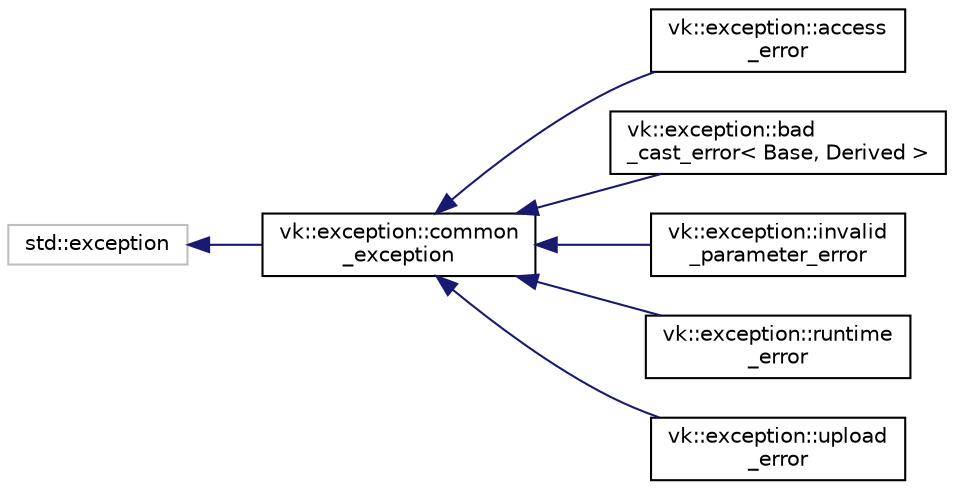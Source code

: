 digraph "Graphical Class Hierarchy"
{
 // LATEX_PDF_SIZE
  edge [fontname="Helvetica",fontsize="10",labelfontname="Helvetica",labelfontsize="10"];
  node [fontname="Helvetica",fontsize="10",shape=record];
  rankdir="LR";
  Node22 [label="std::exception",height=0.2,width=0.4,color="grey75", fillcolor="white", style="filled",tooltip=" "];
  Node22 -> Node0 [dir="back",color="midnightblue",fontsize="10",style="solid",fontname="Helvetica"];
  Node0 [label="vk::exception::common\l_exception",height=0.2,width=0.4,color="black", fillcolor="white", style="filled",URL="$classvk_1_1exception_1_1common__exception.html",tooltip="General exception of VK method classes."];
  Node0 -> Node1 [dir="back",color="midnightblue",fontsize="10",style="solid",fontname="Helvetica"];
  Node1 [label="vk::exception::access\l_error",height=0.2,width=0.4,color="black", fillcolor="white", style="filled",URL="$classvk_1_1exception_1_1access__error.html",tooltip=" "];
  Node0 -> Node2 [dir="back",color="midnightblue",fontsize="10",style="solid",fontname="Helvetica"];
  Node2 [label="vk::exception::bad\l_cast_error\< Base, Derived \>",height=0.2,width=0.4,color="black", fillcolor="white", style="filled",URL="$classvk_1_1exception_1_1bad__cast__error.html",tooltip=" "];
  Node0 -> Node3 [dir="back",color="midnightblue",fontsize="10",style="solid",fontname="Helvetica"];
  Node3 [label="vk::exception::invalid\l_parameter_error",height=0.2,width=0.4,color="black", fillcolor="white", style="filled",URL="$classvk_1_1exception_1_1invalid__parameter__error.html",tooltip=" "];
  Node0 -> Node4 [dir="back",color="midnightblue",fontsize="10",style="solid",fontname="Helvetica"];
  Node4 [label="vk::exception::runtime\l_error",height=0.2,width=0.4,color="black", fillcolor="white", style="filled",URL="$classvk_1_1exception_1_1runtime__error.html",tooltip=" "];
  Node0 -> Node5 [dir="back",color="midnightblue",fontsize="10",style="solid",fontname="Helvetica"];
  Node5 [label="vk::exception::upload\l_error",height=0.2,width=0.4,color="black", fillcolor="white", style="filled",URL="$classvk_1_1exception_1_1upload__error.html",tooltip=" "];
}
